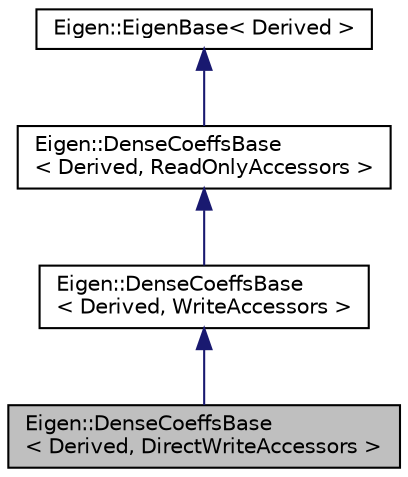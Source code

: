 digraph "Eigen::DenseCoeffsBase&lt; Derived, DirectWriteAccessors &gt;"
{
  edge [fontname="Helvetica",fontsize="10",labelfontname="Helvetica",labelfontsize="10"];
  node [fontname="Helvetica",fontsize="10",shape=record];
  Node1 [label="Eigen::DenseCoeffsBase\l\< Derived, DirectWriteAccessors \>",height=0.2,width=0.4,color="black", fillcolor="grey75", style="filled" fontcolor="black"];
  Node2 -> Node1 [dir="back",color="midnightblue",fontsize="10",style="solid",fontname="Helvetica"];
  Node2 [label="Eigen::DenseCoeffsBase\l\< Derived, WriteAccessors \>",height=0.2,width=0.4,color="black", fillcolor="white", style="filled",URL="$classEigen_1_1DenseCoeffsBase_3_01Derived_00_01WriteAccessors_01_4.html",tooltip="Base class providing read/write coefficient access to matrices and arrays. "];
  Node3 -> Node2 [dir="back",color="midnightblue",fontsize="10",style="solid",fontname="Helvetica"];
  Node3 [label="Eigen::DenseCoeffsBase\l\< Derived, ReadOnlyAccessors \>",height=0.2,width=0.4,color="black", fillcolor="white", style="filled",URL="$classEigen_1_1DenseCoeffsBase_3_01Derived_00_01ReadOnlyAccessors_01_4.html",tooltip="Base class providing read-only coefficient access to matrices and arrays. "];
  Node4 -> Node3 [dir="back",color="midnightblue",fontsize="10",style="solid",fontname="Helvetica"];
  Node4 [label="Eigen::EigenBase\< Derived \>",height=0.2,width=0.4,color="black", fillcolor="white", style="filled",URL="$structEigen_1_1EigenBase.html"];
}
